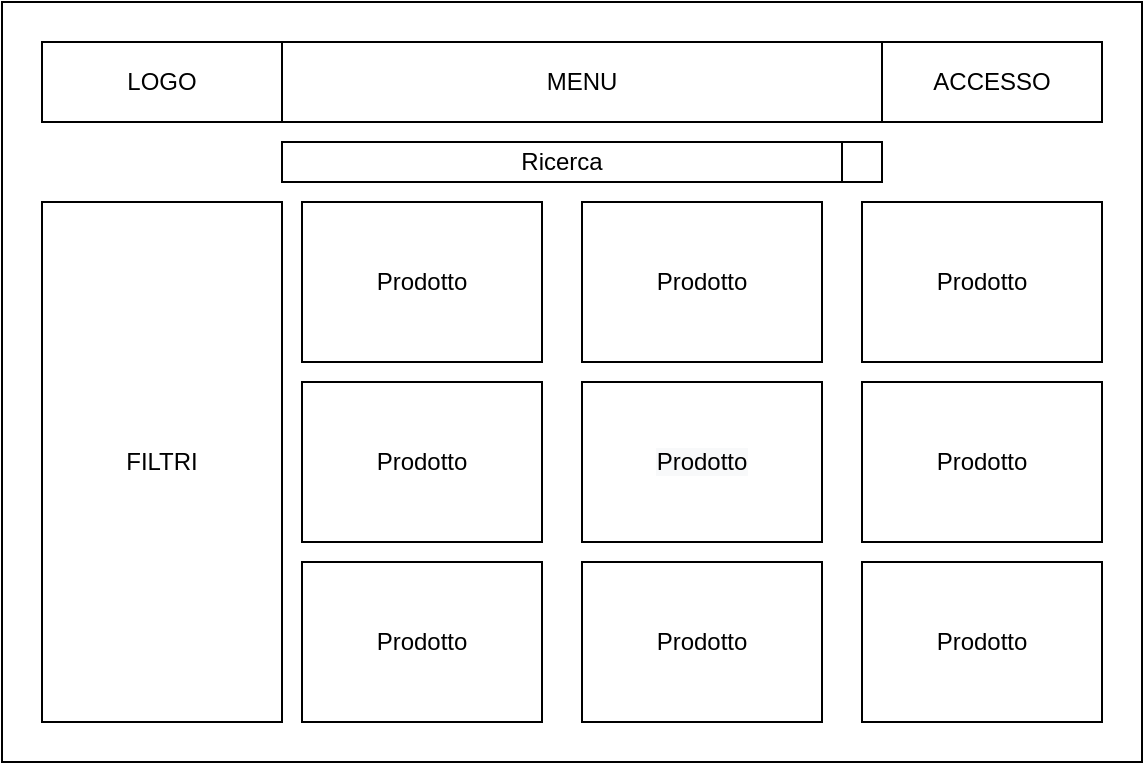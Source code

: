 <mxfile version="17.2.4" type="device"><diagram id="Uv-yqlWq9s8I9C5O1BXV" name="Pagina-1"><mxGraphModel dx="1085" dy="708" grid="1" gridSize="10" guides="1" tooltips="1" connect="1" arrows="1" fold="1" page="1" pageScale="1" pageWidth="900" pageHeight="1600" math="0" shadow="0"><root><mxCell id="0"/><mxCell id="1" parent="0"/><mxCell id="OOSOiRQHQ6ENhFbz21z3-4" value="" style="rounded=0;whiteSpace=wrap;html=1;" vertex="1" parent="1"><mxGeometry x="20" y="20" width="570" height="380" as="geometry"/></mxCell><mxCell id="OOSOiRQHQ6ENhFbz21z3-1" value="LOGO" style="rounded=0;whiteSpace=wrap;html=1;" vertex="1" parent="1"><mxGeometry x="40" y="40" width="120" height="40" as="geometry"/></mxCell><mxCell id="OOSOiRQHQ6ENhFbz21z3-2" value="MENU" style="rounded=0;whiteSpace=wrap;html=1;" vertex="1" parent="1"><mxGeometry x="160" y="40" width="300" height="40" as="geometry"/></mxCell><mxCell id="OOSOiRQHQ6ENhFbz21z3-6" value="ACCESSO" style="rounded=0;whiteSpace=wrap;html=1;" vertex="1" parent="1"><mxGeometry x="460" y="40" width="110" height="40" as="geometry"/></mxCell><mxCell id="OOSOiRQHQ6ENhFbz21z3-7" value="FILTRI" style="rounded=0;whiteSpace=wrap;html=1;" vertex="1" parent="1"><mxGeometry x="40" y="120" width="120" height="260" as="geometry"/></mxCell><mxCell id="OOSOiRQHQ6ENhFbz21z3-8" value="Ricerca" style="rounded=0;whiteSpace=wrap;html=1;" vertex="1" parent="1"><mxGeometry x="160" y="90" width="280" height="20" as="geometry"/></mxCell><mxCell id="OOSOiRQHQ6ENhFbz21z3-9" value="Prodotto" style="rounded=0;whiteSpace=wrap;html=1;" vertex="1" parent="1"><mxGeometry x="170" y="120" width="120" height="80" as="geometry"/></mxCell><mxCell id="OOSOiRQHQ6ENhFbz21z3-10" value="&lt;span&gt;Prodotto&lt;/span&gt;" style="rounded=0;whiteSpace=wrap;html=1;" vertex="1" parent="1"><mxGeometry x="310" y="120" width="120" height="80" as="geometry"/></mxCell><mxCell id="OOSOiRQHQ6ENhFbz21z3-11" value="&lt;span&gt;Prodotto&lt;/span&gt;" style="rounded=0;whiteSpace=wrap;html=1;" vertex="1" parent="1"><mxGeometry x="450" y="120" width="120" height="80" as="geometry"/></mxCell><mxCell id="OOSOiRQHQ6ENhFbz21z3-12" value="&lt;span&gt;Prodotto&lt;/span&gt;" style="rounded=0;whiteSpace=wrap;html=1;" vertex="1" parent="1"><mxGeometry x="170" y="210" width="120" height="80" as="geometry"/></mxCell><mxCell id="OOSOiRQHQ6ENhFbz21z3-13" value="&lt;span style=&quot;color: rgb(0, 0, 0); font-family: helvetica; font-size: 12px; font-style: normal; font-weight: 400; letter-spacing: normal; text-align: center; text-indent: 0px; text-transform: none; word-spacing: 0px; background-color: rgb(248, 249, 250); display: inline; float: none;&quot;&gt;Prodotto&lt;/span&gt;" style="rounded=0;whiteSpace=wrap;html=1;" vertex="1" parent="1"><mxGeometry x="310" y="210" width="120" height="80" as="geometry"/></mxCell><mxCell id="OOSOiRQHQ6ENhFbz21z3-14" value="&lt;span&gt;Prodotto&lt;/span&gt;" style="rounded=0;whiteSpace=wrap;html=1;" vertex="1" parent="1"><mxGeometry x="450" y="210" width="120" height="80" as="geometry"/></mxCell><mxCell id="OOSOiRQHQ6ENhFbz21z3-15" value="&lt;span&gt;Prodotto&lt;/span&gt;" style="rounded=0;whiteSpace=wrap;html=1;" vertex="1" parent="1"><mxGeometry x="170" y="300" width="120" height="80" as="geometry"/></mxCell><mxCell id="OOSOiRQHQ6ENhFbz21z3-16" value="&lt;span&gt;Prodotto&lt;/span&gt;" style="rounded=0;whiteSpace=wrap;html=1;" vertex="1" parent="1"><mxGeometry x="310" y="300" width="120" height="80" as="geometry"/></mxCell><mxCell id="OOSOiRQHQ6ENhFbz21z3-17" value="&lt;span&gt;Prodotto&lt;/span&gt;" style="rounded=0;whiteSpace=wrap;html=1;" vertex="1" parent="1"><mxGeometry x="450" y="300" width="120" height="80" as="geometry"/></mxCell><mxCell id="OOSOiRQHQ6ENhFbz21z3-18" value="" style="rounded=0;whiteSpace=wrap;html=1;" vertex="1" parent="1"><mxGeometry x="440" y="90" width="20" height="20" as="geometry"/></mxCell></root></mxGraphModel></diagram></mxfile>